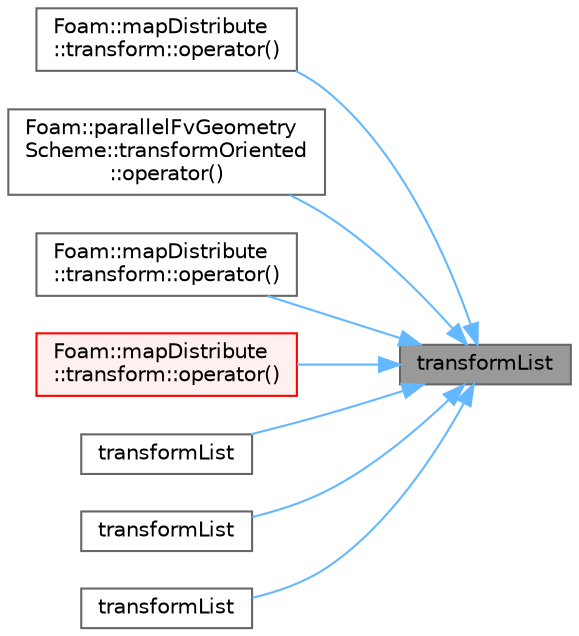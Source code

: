 digraph "transformList"
{
 // LATEX_PDF_SIZE
  bgcolor="transparent";
  edge [fontname=Helvetica,fontsize=10,labelfontname=Helvetica,labelfontsize=10];
  node [fontname=Helvetica,fontsize=10,shape=box,height=0.2,width=0.4];
  rankdir="RL";
  Node1 [id="Node000001",label="transformList",height=0.2,width=0.4,color="gray40", fillcolor="grey60", style="filled", fontcolor="black",tooltip=" "];
  Node1 -> Node2 [id="edge1_Node000001_Node000002",dir="back",color="steelblue1",style="solid",tooltip=" "];
  Node2 [id="Node000002",label="Foam::mapDistribute\l::transform::operator()",height=0.2,width=0.4,color="grey40", fillcolor="white", style="filled",URL="$classFoam_1_1mapDistribute_1_1transform.html#a276b4abd5335091dee0945c4a8a2b112",tooltip=" "];
  Node1 -> Node3 [id="edge2_Node000001_Node000003",dir="back",color="steelblue1",style="solid",tooltip=" "];
  Node3 [id="Node000003",label="Foam::parallelFvGeometry\lScheme::transformOriented\l::operator()",height=0.2,width=0.4,color="grey40", fillcolor="white", style="filled",URL="$classFoam_1_1parallelFvGeometryScheme_1_1transformOriented.html#a7f53f44ba12b1a31865391b2142a0886",tooltip=" "];
  Node1 -> Node4 [id="edge3_Node000001_Node000004",dir="back",color="steelblue1",style="solid",tooltip=" "];
  Node4 [id="Node000004",label="Foam::mapDistribute\l::transform::operator()",height=0.2,width=0.4,color="grey40", fillcolor="white", style="filled",URL="$classFoam_1_1mapDistribute_1_1transform.html#a7f53f44ba12b1a31865391b2142a0886",tooltip=" "];
  Node1 -> Node5 [id="edge4_Node000001_Node000005",dir="back",color="steelblue1",style="solid",tooltip=" "];
  Node5 [id="Node000005",label="Foam::mapDistribute\l::transform::operator()",height=0.2,width=0.4,color="red", fillcolor="#FFF0F0", style="filled",URL="$classFoam_1_1mapDistribute_1_1transform.html#a9877c3fcc9abb65d2cccf1954f941950",tooltip=" "];
  Node1 -> Node7 [id="edge5_Node000001_Node000007",dir="back",color="steelblue1",style="solid",tooltip=" "];
  Node7 [id="Node000007",label="transformList",height=0.2,width=0.4,color="grey40", fillcolor="white", style="filled",URL="$namespaceFoam.html#a2e5cae0630edb3d59bd7e70a9a76a08c",tooltip=" "];
  Node1 -> Node8 [id="edge6_Node000001_Node000008",dir="back",color="steelblue1",style="solid",tooltip=" "];
  Node8 [id="Node000008",label="transformList",height=0.2,width=0.4,color="grey40", fillcolor="white", style="filled",URL="$namespaceFoam.html#ab44265b7f2102f1a079d1240220c0ed4",tooltip=" "];
  Node1 -> Node9 [id="edge7_Node000001_Node000009",dir="back",color="steelblue1",style="solid",tooltip=" "];
  Node9 [id="Node000009",label="transformList",height=0.2,width=0.4,color="grey40", fillcolor="white", style="filled",URL="$namespaceFoam.html#a8a79f3dc8b9e1db6238df8b3033609dd",tooltip=" "];
}
